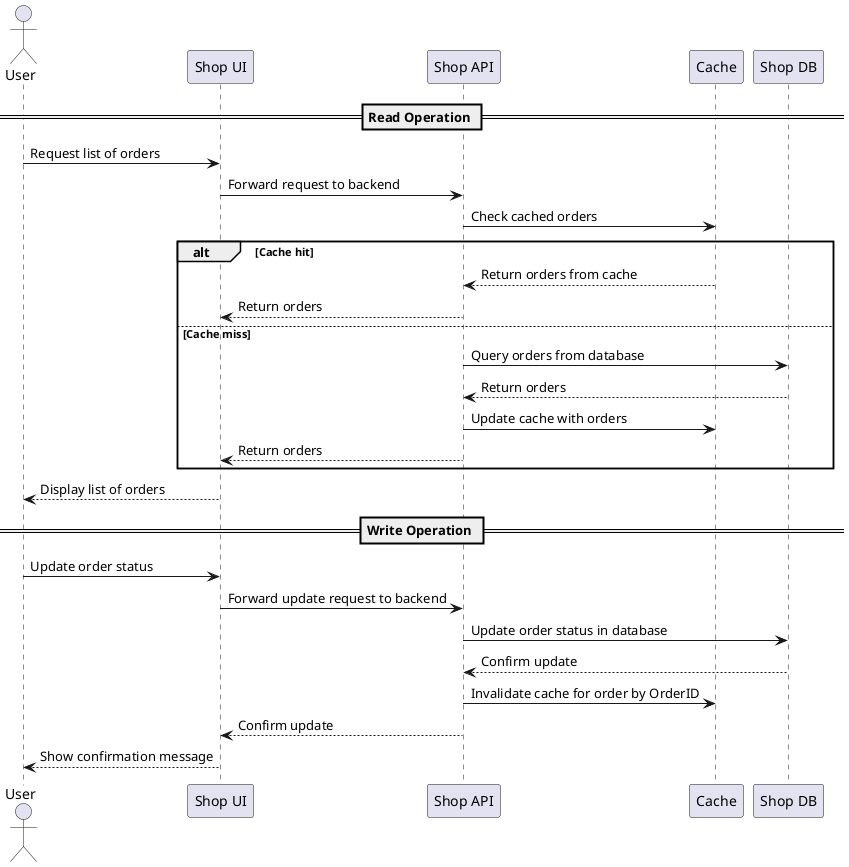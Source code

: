 @startuml
actor User as U

participant "Shop UI" as FE
participant "Shop API" as BE
participant "Cache" as C
participant "Shop DB" as DB

== Read Operation ==

U -> FE : Request list of orders
FE -> BE : Forward request to backend
BE -> C : Check cached orders
alt Cache hit
    C --> BE : Return orders from cache
    BE --> FE : Return orders
else Cache miss
    BE -> DB : Query orders from database
    DB --> BE : Return orders
    BE -> C : Update cache with orders
    BE --> FE : Return orders
end
FE --> U : Display list of orders

== Write Operation ==

U -> FE : Update order status
FE -> BE : Forward update request to backend
BE -> DB : Update order status in database
DB --> BE : Confirm update
BE -> C : Invalidate cache for order by OrderID
BE --> FE : Confirm update
FE --> U : Show confirmation message

@enduml